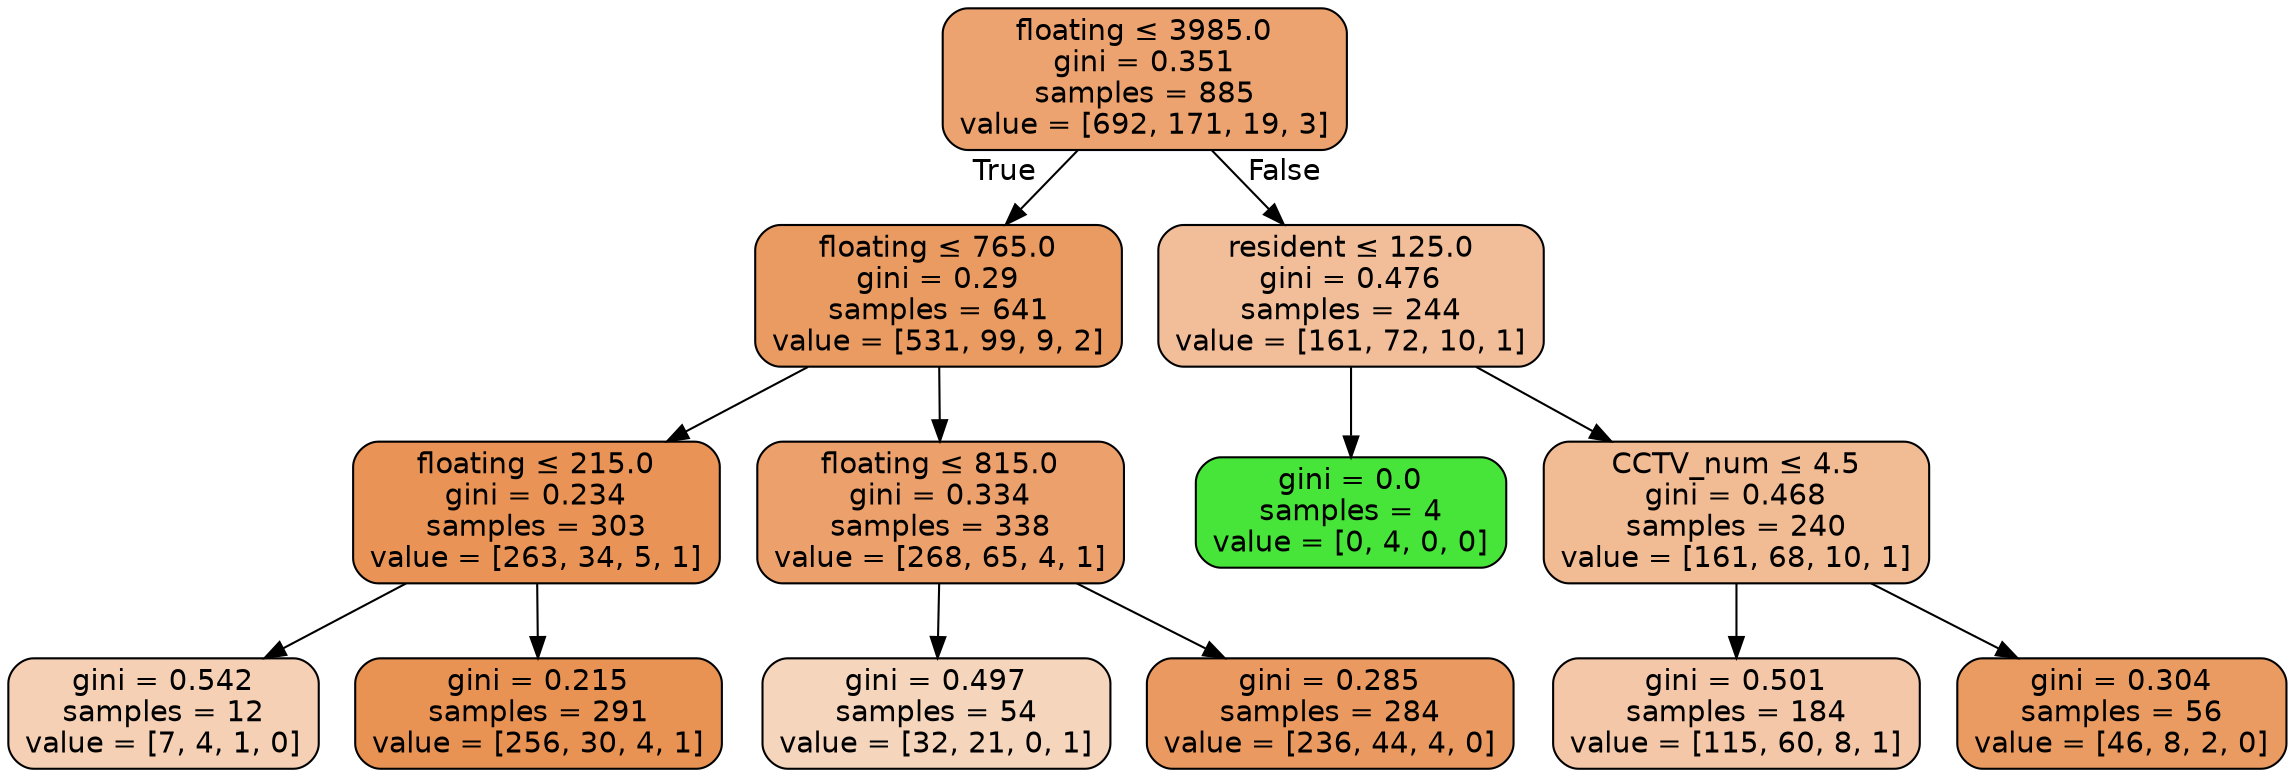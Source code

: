 digraph Tree {
node [shape=box, style="filled, rounded", color="black", fontname=helvetica] ;
edge [fontname=helvetica] ;
0 [label=<floating &le; 3985.0<br/>gini = 0.351<br/>samples = 885<br/>value = [692, 171, 19, 3]>, fillcolor="#eca36f"] ;
1 [label=<floating &le; 765.0<br/>gini = 0.29<br/>samples = 641<br/>value = [531, 99, 9, 2]>, fillcolor="#ea9b61"] ;
0 -> 1 [labeldistance=2.5, labelangle=45, headlabel="True"] ;
2 [label=<floating &le; 215.0<br/>gini = 0.234<br/>samples = 303<br/>value = [263, 34, 5, 1]>, fillcolor="#e99456"] ;
1 -> 2 ;
3 [label=<gini = 0.542<br/>samples = 12<br/>value = [7, 4, 1, 0]>, fillcolor="#f5d0b5"] ;
2 -> 3 ;
4 [label=<gini = 0.215<br/>samples = 291<br/>value = [256, 30, 4, 1]>, fillcolor="#e89254"] ;
2 -> 4 ;
5 [label=<floating &le; 815.0<br/>gini = 0.334<br/>samples = 338<br/>value = [268, 65, 4, 1]>, fillcolor="#eca16c"] ;
1 -> 5 ;
6 [label=<gini = 0.497<br/>samples = 54<br/>value = [32, 21, 0, 1]>, fillcolor="#f6d5bd"] ;
5 -> 6 ;
7 [label=<gini = 0.285<br/>samples = 284<br/>value = [236, 44, 4, 0]>, fillcolor="#ea9a61"] ;
5 -> 7 ;
8 [label=<resident &le; 125.0<br/>gini = 0.476<br/>samples = 244<br/>value = [161, 72, 10, 1]>, fillcolor="#f2be99"] ;
0 -> 8 [labeldistance=2.5, labelangle=-45, headlabel="False"] ;
9 [label=<gini = 0.0<br/>samples = 4<br/>value = [0, 4, 0, 0]>, fillcolor="#47e539"] ;
8 -> 9 ;
10 [label=<CCTV_num &le; 4.5<br/>gini = 0.468<br/>samples = 240<br/>value = [161, 68, 10, 1]>, fillcolor="#f1bb94"] ;
8 -> 10 ;
11 [label=<gini = 0.501<br/>samples = 184<br/>value = [115, 60, 8, 1]>, fillcolor="#f3c7a7"] ;
10 -> 11 ;
12 [label=<gini = 0.304<br/>samples = 56<br/>value = [46, 8, 2, 0]>, fillcolor="#ea9b62"] ;
10 -> 12 ;
}